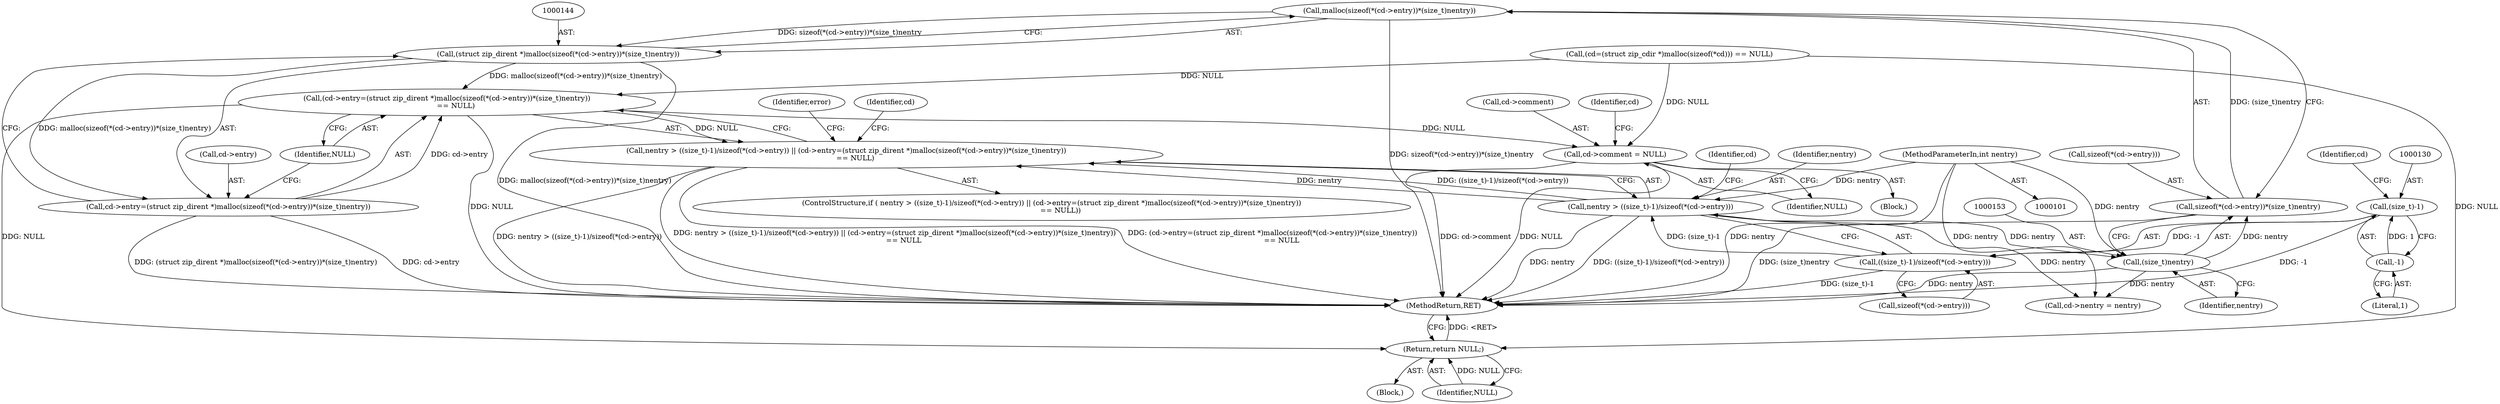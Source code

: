digraph "0_php_ef8fc4b53d92fbfcd8ef1abbd6f2f5fe2c4a11e5@API" {
"1000145" [label="(Call,malloc(sizeof(*(cd->entry))*(size_t)nentry))"];
"1000146" [label="(Call,sizeof(*(cd->entry))*(size_t)nentry)"];
"1000152" [label="(Call,(size_t)nentry)"];
"1000126" [label="(Call,nentry > ((size_t)-1)/sizeof(*(cd->entry)))"];
"1000102" [label="(MethodParameterIn,int nentry)"];
"1000128" [label="(Call,((size_t)-1)/sizeof(*(cd->entry)))"];
"1000129" [label="(Call,(size_t)-1)"];
"1000131" [label="(Call,-1)"];
"1000143" [label="(Call,(struct zip_dirent *)malloc(sizeof(*(cd->entry))*(size_t)nentry))"];
"1000138" [label="(Call,(cd->entry=(struct zip_dirent *)malloc(sizeof(*(cd->entry))*(size_t)nentry))\n        == NULL)"];
"1000125" [label="(Call,nentry > ((size_t)-1)/sizeof(*(cd->entry)) || (cd->entry=(struct zip_dirent *)malloc(sizeof(*(cd->entry))*(size_t)nentry))\n        == NULL)"];
"1000163" [label="(Return,return NULL;)"];
"1000179" [label="(Call,cd->comment = NULL)"];
"1000139" [label="(Call,cd->entry=(struct zip_dirent *)malloc(sizeof(*(cd->entry))*(size_t)nentry))"];
"1000183" [label="(Identifier,NULL)"];
"1000129" [label="(Call,(size_t)-1)"];
"1000139" [label="(Call,cd->entry=(struct zip_dirent *)malloc(sizeof(*(cd->entry))*(size_t)nentry))"];
"1000158" [label="(Identifier,error)"];
"1000165" [label="(Call,cd->nentry = nentry)"];
"1000163" [label="(Return,return NULL;)"];
"1000132" [label="(Literal,1)"];
"1000125" [label="(Call,nentry > ((size_t)-1)/sizeof(*(cd->entry)) || (cd->entry=(struct zip_dirent *)malloc(sizeof(*(cd->entry))*(size_t)nentry))\n        == NULL)"];
"1000167" [label="(Identifier,cd)"];
"1000156" [label="(Block,)"];
"1000143" [label="(Call,(struct zip_dirent *)malloc(sizeof(*(cd->entry))*(size_t)nentry))"];
"1000180" [label="(Call,cd->comment)"];
"1000155" [label="(Identifier,NULL)"];
"1000104" [label="(Block,)"];
"1000102" [label="(MethodParameterIn,int nentry)"];
"1000140" [label="(Call,cd->entry)"];
"1000126" [label="(Call,nentry > ((size_t)-1)/sizeof(*(cd->entry)))"];
"1000147" [label="(Call,sizeof(*(cd->entry)))"];
"1000186" [label="(Identifier,cd)"];
"1000141" [label="(Identifier,cd)"];
"1000124" [label="(ControlStructure,if ( nentry > ((size_t)-1)/sizeof(*(cd->entry)) || (cd->entry=(struct zip_dirent *)malloc(sizeof(*(cd->entry))*(size_t)nentry))\n        == NULL))"];
"1000128" [label="(Call,((size_t)-1)/sizeof(*(cd->entry)))"];
"1000136" [label="(Identifier,cd)"];
"1000133" [label="(Call,sizeof(*(cd->entry)))"];
"1000191" [label="(MethodReturn,RET)"];
"1000107" [label="(Call,(cd=(struct zip_cdir *)malloc(sizeof(*cd))) == NULL)"];
"1000152" [label="(Call,(size_t)nentry)"];
"1000138" [label="(Call,(cd->entry=(struct zip_dirent *)malloc(sizeof(*(cd->entry))*(size_t)nentry))\n        == NULL)"];
"1000127" [label="(Identifier,nentry)"];
"1000164" [label="(Identifier,NULL)"];
"1000154" [label="(Identifier,nentry)"];
"1000131" [label="(Call,-1)"];
"1000179" [label="(Call,cd->comment = NULL)"];
"1000146" [label="(Call,sizeof(*(cd->entry))*(size_t)nentry)"];
"1000145" [label="(Call,malloc(sizeof(*(cd->entry))*(size_t)nentry))"];
"1000145" -> "1000143"  [label="AST: "];
"1000145" -> "1000146"  [label="CFG: "];
"1000146" -> "1000145"  [label="AST: "];
"1000143" -> "1000145"  [label="CFG: "];
"1000145" -> "1000191"  [label="DDG: sizeof(*(cd->entry))*(size_t)nentry"];
"1000145" -> "1000143"  [label="DDG: sizeof(*(cd->entry))*(size_t)nentry"];
"1000146" -> "1000145"  [label="DDG: (size_t)nentry"];
"1000146" -> "1000152"  [label="CFG: "];
"1000147" -> "1000146"  [label="AST: "];
"1000152" -> "1000146"  [label="AST: "];
"1000146" -> "1000191"  [label="DDG: (size_t)nentry"];
"1000152" -> "1000146"  [label="DDG: nentry"];
"1000152" -> "1000154"  [label="CFG: "];
"1000153" -> "1000152"  [label="AST: "];
"1000154" -> "1000152"  [label="AST: "];
"1000152" -> "1000191"  [label="DDG: nentry"];
"1000126" -> "1000152"  [label="DDG: nentry"];
"1000102" -> "1000152"  [label="DDG: nentry"];
"1000152" -> "1000165"  [label="DDG: nentry"];
"1000126" -> "1000125"  [label="AST: "];
"1000126" -> "1000128"  [label="CFG: "];
"1000127" -> "1000126"  [label="AST: "];
"1000128" -> "1000126"  [label="AST: "];
"1000141" -> "1000126"  [label="CFG: "];
"1000125" -> "1000126"  [label="CFG: "];
"1000126" -> "1000191"  [label="DDG: nentry"];
"1000126" -> "1000191"  [label="DDG: ((size_t)-1)/sizeof(*(cd->entry))"];
"1000126" -> "1000125"  [label="DDG: nentry"];
"1000126" -> "1000125"  [label="DDG: ((size_t)-1)/sizeof(*(cd->entry))"];
"1000102" -> "1000126"  [label="DDG: nentry"];
"1000128" -> "1000126"  [label="DDG: (size_t)-1"];
"1000126" -> "1000165"  [label="DDG: nentry"];
"1000102" -> "1000101"  [label="AST: "];
"1000102" -> "1000191"  [label="DDG: nentry"];
"1000102" -> "1000165"  [label="DDG: nentry"];
"1000128" -> "1000133"  [label="CFG: "];
"1000129" -> "1000128"  [label="AST: "];
"1000133" -> "1000128"  [label="AST: "];
"1000128" -> "1000191"  [label="DDG: (size_t)-1"];
"1000129" -> "1000128"  [label="DDG: -1"];
"1000129" -> "1000131"  [label="CFG: "];
"1000130" -> "1000129"  [label="AST: "];
"1000131" -> "1000129"  [label="AST: "];
"1000136" -> "1000129"  [label="CFG: "];
"1000129" -> "1000191"  [label="DDG: -1"];
"1000131" -> "1000129"  [label="DDG: 1"];
"1000131" -> "1000132"  [label="CFG: "];
"1000132" -> "1000131"  [label="AST: "];
"1000143" -> "1000139"  [label="AST: "];
"1000144" -> "1000143"  [label="AST: "];
"1000139" -> "1000143"  [label="CFG: "];
"1000143" -> "1000191"  [label="DDG: malloc(sizeof(*(cd->entry))*(size_t)nentry)"];
"1000143" -> "1000138"  [label="DDG: malloc(sizeof(*(cd->entry))*(size_t)nentry)"];
"1000143" -> "1000139"  [label="DDG: malloc(sizeof(*(cd->entry))*(size_t)nentry)"];
"1000138" -> "1000125"  [label="AST: "];
"1000138" -> "1000155"  [label="CFG: "];
"1000139" -> "1000138"  [label="AST: "];
"1000155" -> "1000138"  [label="AST: "];
"1000125" -> "1000138"  [label="CFG: "];
"1000138" -> "1000191"  [label="DDG: NULL"];
"1000138" -> "1000125"  [label="DDG: NULL"];
"1000139" -> "1000138"  [label="DDG: cd->entry"];
"1000107" -> "1000138"  [label="DDG: NULL"];
"1000138" -> "1000163"  [label="DDG: NULL"];
"1000138" -> "1000179"  [label="DDG: NULL"];
"1000125" -> "1000124"  [label="AST: "];
"1000158" -> "1000125"  [label="CFG: "];
"1000167" -> "1000125"  [label="CFG: "];
"1000125" -> "1000191"  [label="DDG: nentry > ((size_t)-1)/sizeof(*(cd->entry))"];
"1000125" -> "1000191"  [label="DDG: nentry > ((size_t)-1)/sizeof(*(cd->entry)) || (cd->entry=(struct zip_dirent *)malloc(sizeof(*(cd->entry))*(size_t)nentry))\n        == NULL"];
"1000125" -> "1000191"  [label="DDG: (cd->entry=(struct zip_dirent *)malloc(sizeof(*(cd->entry))*(size_t)nentry))\n        == NULL"];
"1000163" -> "1000156"  [label="AST: "];
"1000163" -> "1000164"  [label="CFG: "];
"1000164" -> "1000163"  [label="AST: "];
"1000191" -> "1000163"  [label="CFG: "];
"1000163" -> "1000191"  [label="DDG: <RET>"];
"1000164" -> "1000163"  [label="DDG: NULL"];
"1000107" -> "1000163"  [label="DDG: NULL"];
"1000179" -> "1000104"  [label="AST: "];
"1000179" -> "1000183"  [label="CFG: "];
"1000180" -> "1000179"  [label="AST: "];
"1000183" -> "1000179"  [label="AST: "];
"1000186" -> "1000179"  [label="CFG: "];
"1000179" -> "1000191"  [label="DDG: cd->comment"];
"1000179" -> "1000191"  [label="DDG: NULL"];
"1000107" -> "1000179"  [label="DDG: NULL"];
"1000140" -> "1000139"  [label="AST: "];
"1000155" -> "1000139"  [label="CFG: "];
"1000139" -> "1000191"  [label="DDG: cd->entry"];
"1000139" -> "1000191"  [label="DDG: (struct zip_dirent *)malloc(sizeof(*(cd->entry))*(size_t)nentry)"];
}
